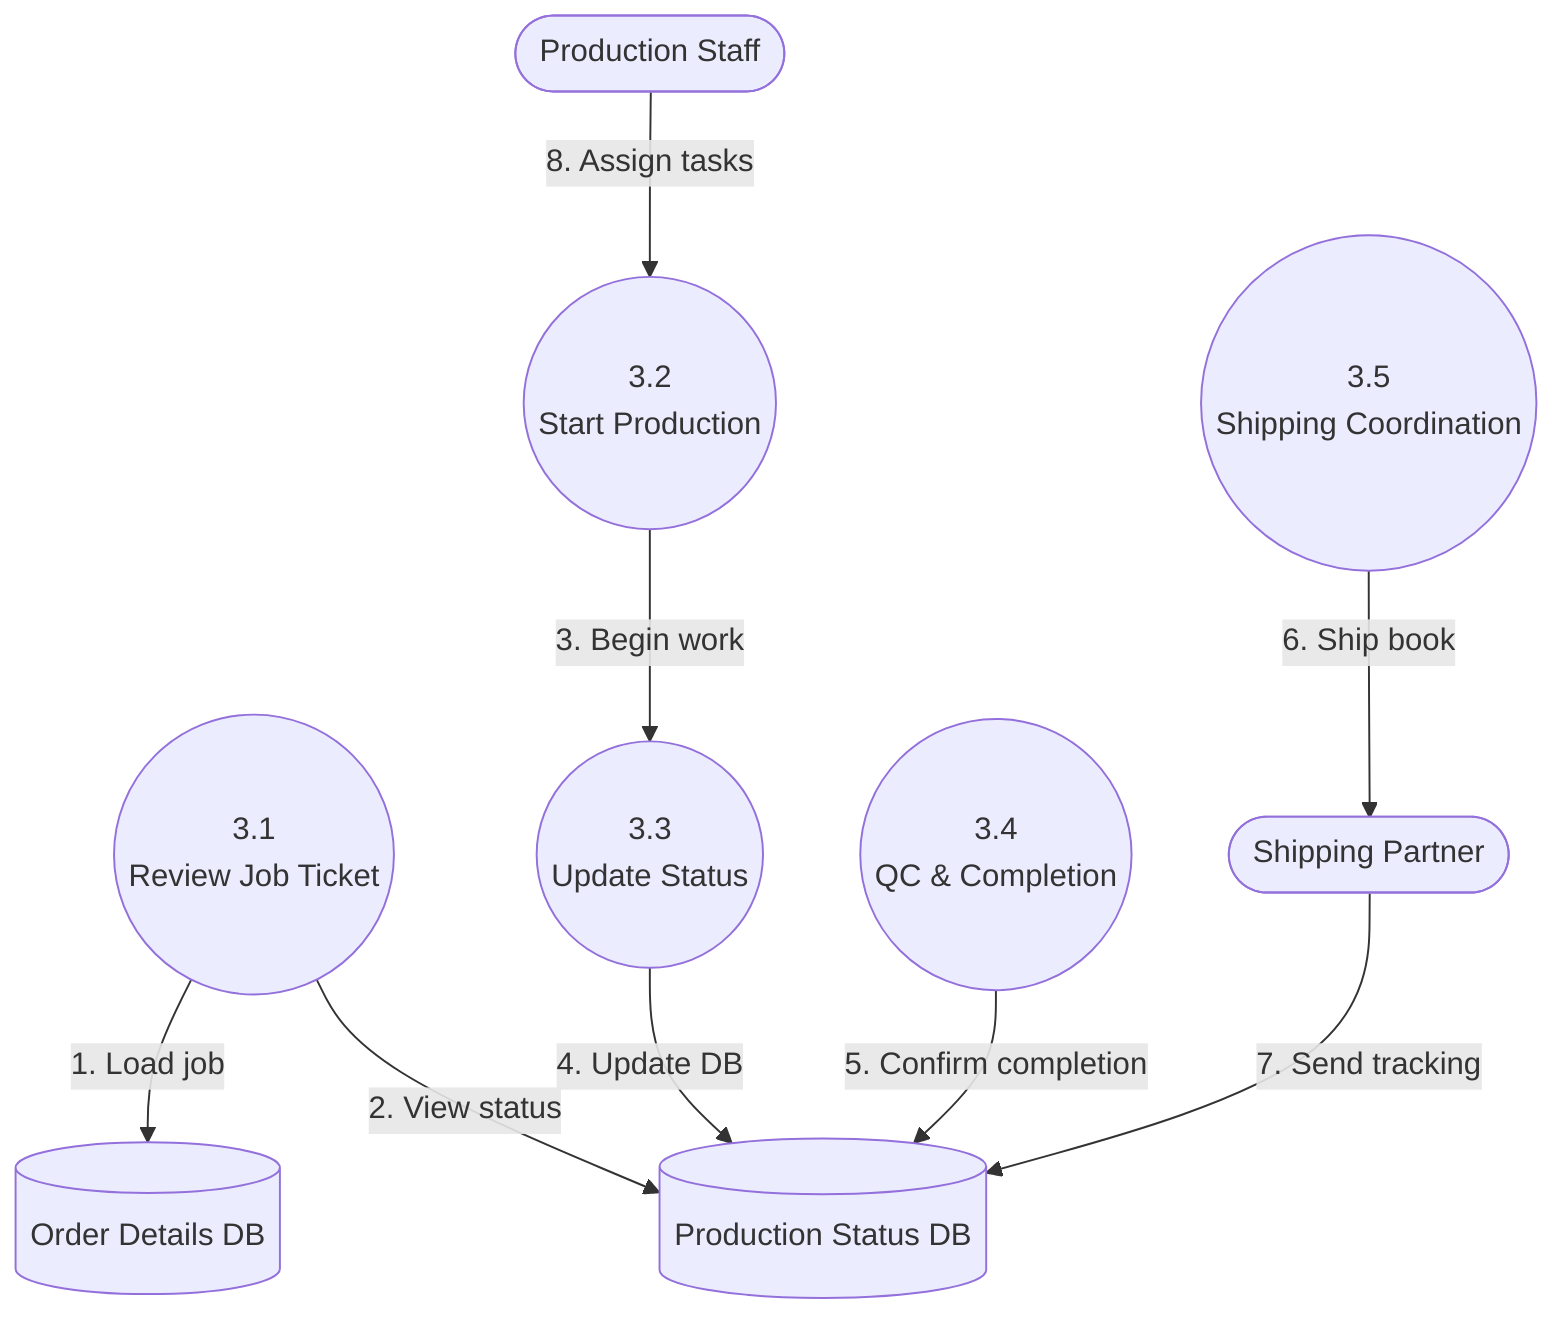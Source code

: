 graph TD

Staff([Production Staff])
ShippingPartner([Shipping Partner])
DS4[(Production Status DB)]
DS2[(Order Details DB)]

P3.1((3.1<br>Review Job Ticket))
P3.2((3.2<br>Start Production))
P3.3((3.3<br>Update Status))
P3.4((3.4<br>QC & Completion))
P3.5((3.5<br>Shipping Coordination))

P3.1 -->|"1. Load job"| DS2
P3.1 -->|"2. View status"| DS4
P3.2 -->|"3. Begin work"| P3.3
P3.3 -->|"4. Update DB"| DS4
P3.4 -->|"5. Confirm completion"| DS4
P3.5 -->|"6. Ship book"| ShippingPartner
ShippingPartner -->|"7. Send tracking"| DS4
Staff -->|"8. Assign tasks"| P3.2